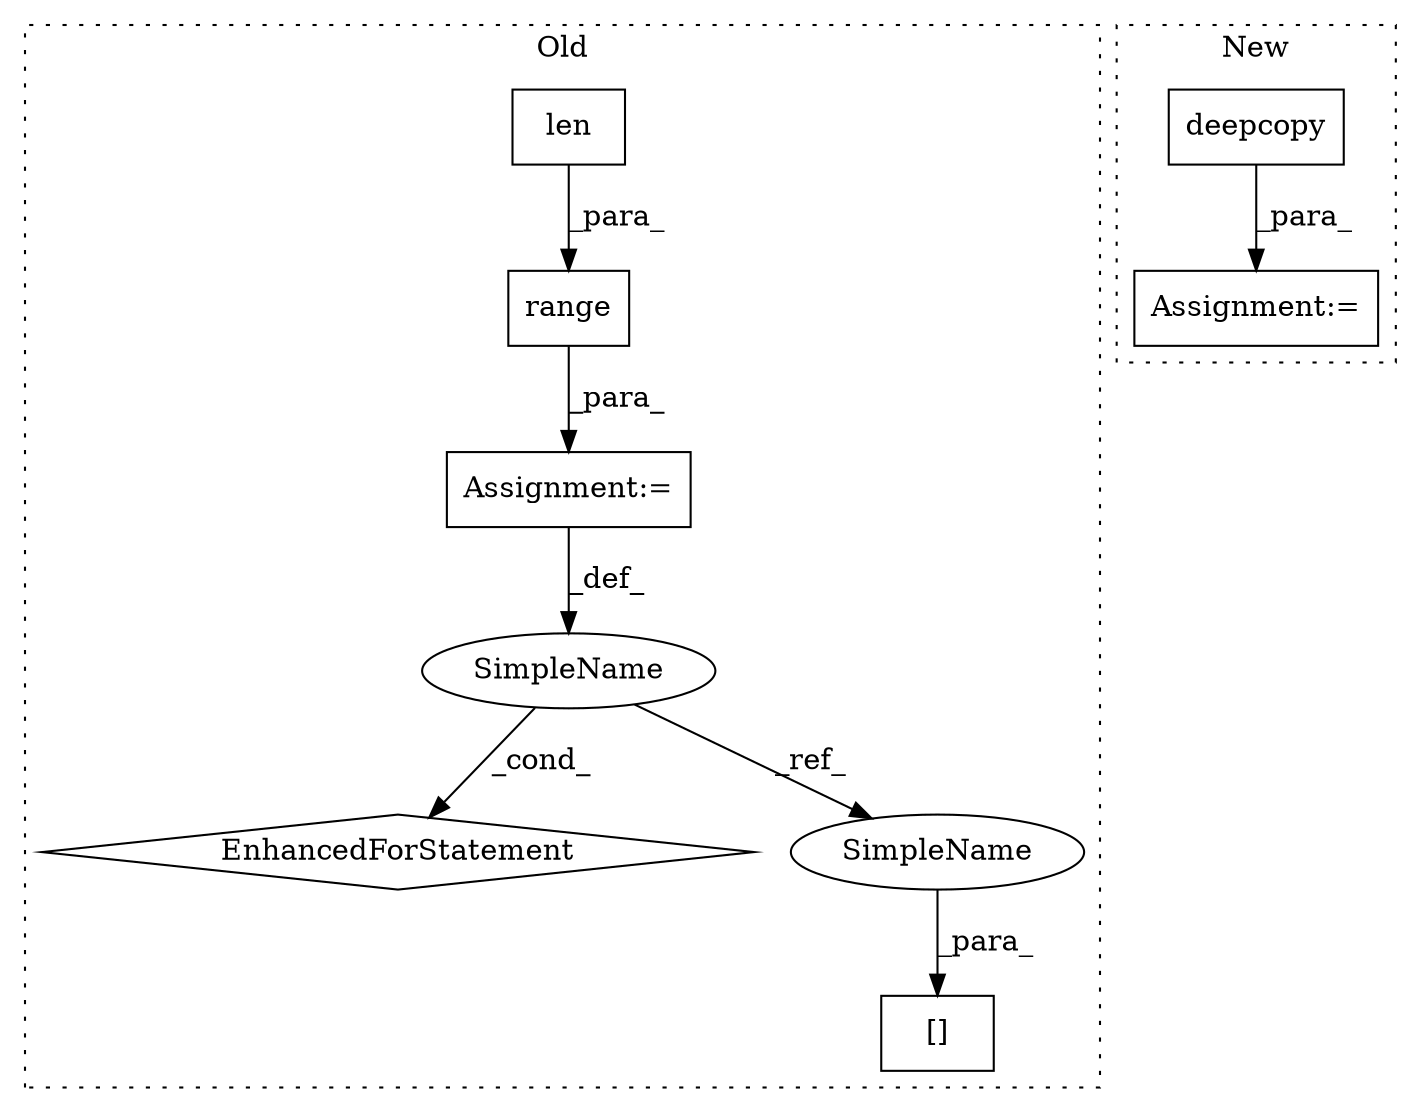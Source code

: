 digraph G {
subgraph cluster0 {
1 [label="range" a="32" s="13969,13991" l="6,1" shape="box"];
3 [label="Assignment:=" a="7" s="13908,13992" l="53,2" shape="box"];
5 [label="EnhancedForStatement" a="70" s="13908,13992" l="53,2" shape="diamond"];
6 [label="[]" a="2" s="14031,14041" l="9,1" shape="box"];
7 [label="SimpleName" a="42" s="13965" l="1" shape="ellipse"];
8 [label="len" a="32" s="13748,13762" l="4,1" shape="box"];
9 [label="SimpleName" a="42" s="14040" l="1" shape="ellipse"];
label = "Old";
style="dotted";
}
subgraph cluster1 {
2 [label="deepcopy" a="32" s="13962,14017" l="9,1" shape="box"];
4 [label="Assignment:=" a="7" s="13946" l="1" shape="box"];
label = "New";
style="dotted";
}
1 -> 3 [label="_para_"];
2 -> 4 [label="_para_"];
3 -> 7 [label="_def_"];
7 -> 5 [label="_cond_"];
7 -> 9 [label="_ref_"];
8 -> 1 [label="_para_"];
9 -> 6 [label="_para_"];
}